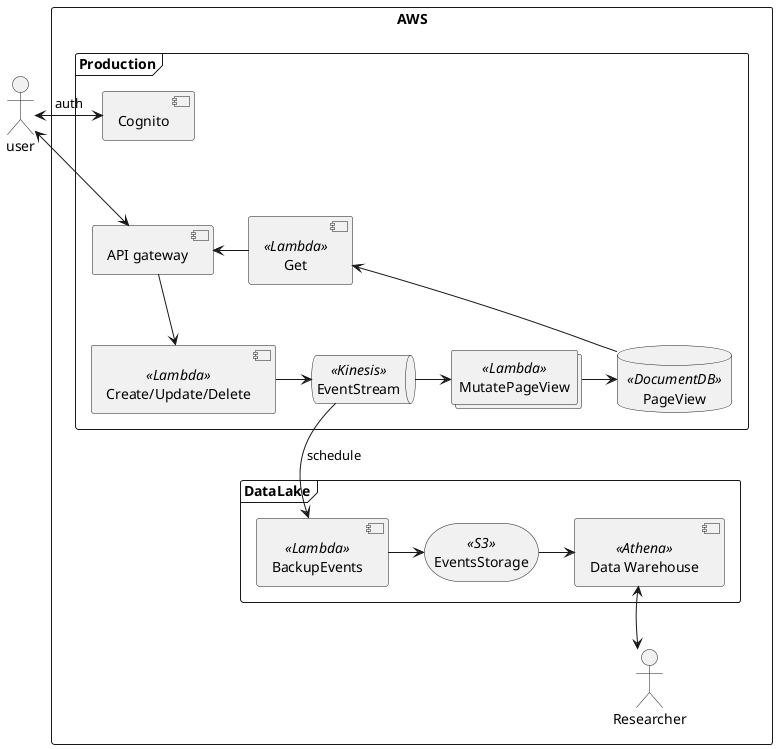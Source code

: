 @startuml deployment

actor user

rectangle AWS {
    frame Production {
        component ApiGateway as "API gateway"

        component Cognito

        component Commands <<Lambda>> as "Create/Update/Delete"

        collections MutatePageView <<Lambda>>

        component Get <<Lambda>>

        database PageView <<DocumentDB>>

        queue EventStream <<Kinesis>>
    }

    frame DataLake {
        component BackupEvents <<Lambda>>

        component DataWarehouse <<Athena>> as "Data Warehouse"

        storage EventsStorage <<S3>>
    }

    actor Researcher
}

user <-> Cognito : auth
Cognito -[hidden]- ApiGateway

user <-> ApiGateway

ApiGateway -> Commands
ApiGateway <- Get

Commands -> EventStream

EventStream -> MutatePageView
EventStream -> BackupEvents : schedule
EventStream -[hidden]- BackupEvents

MutatePageView -> PageView

BackupEvents -> EventsStorage

Get <- PageView

Get -[hidden]- Commands

EventsStorage -> DataWarehouse

DataWarehouse <-> Researcher
DataWarehouse -[hidden]- Researcher

@enduml